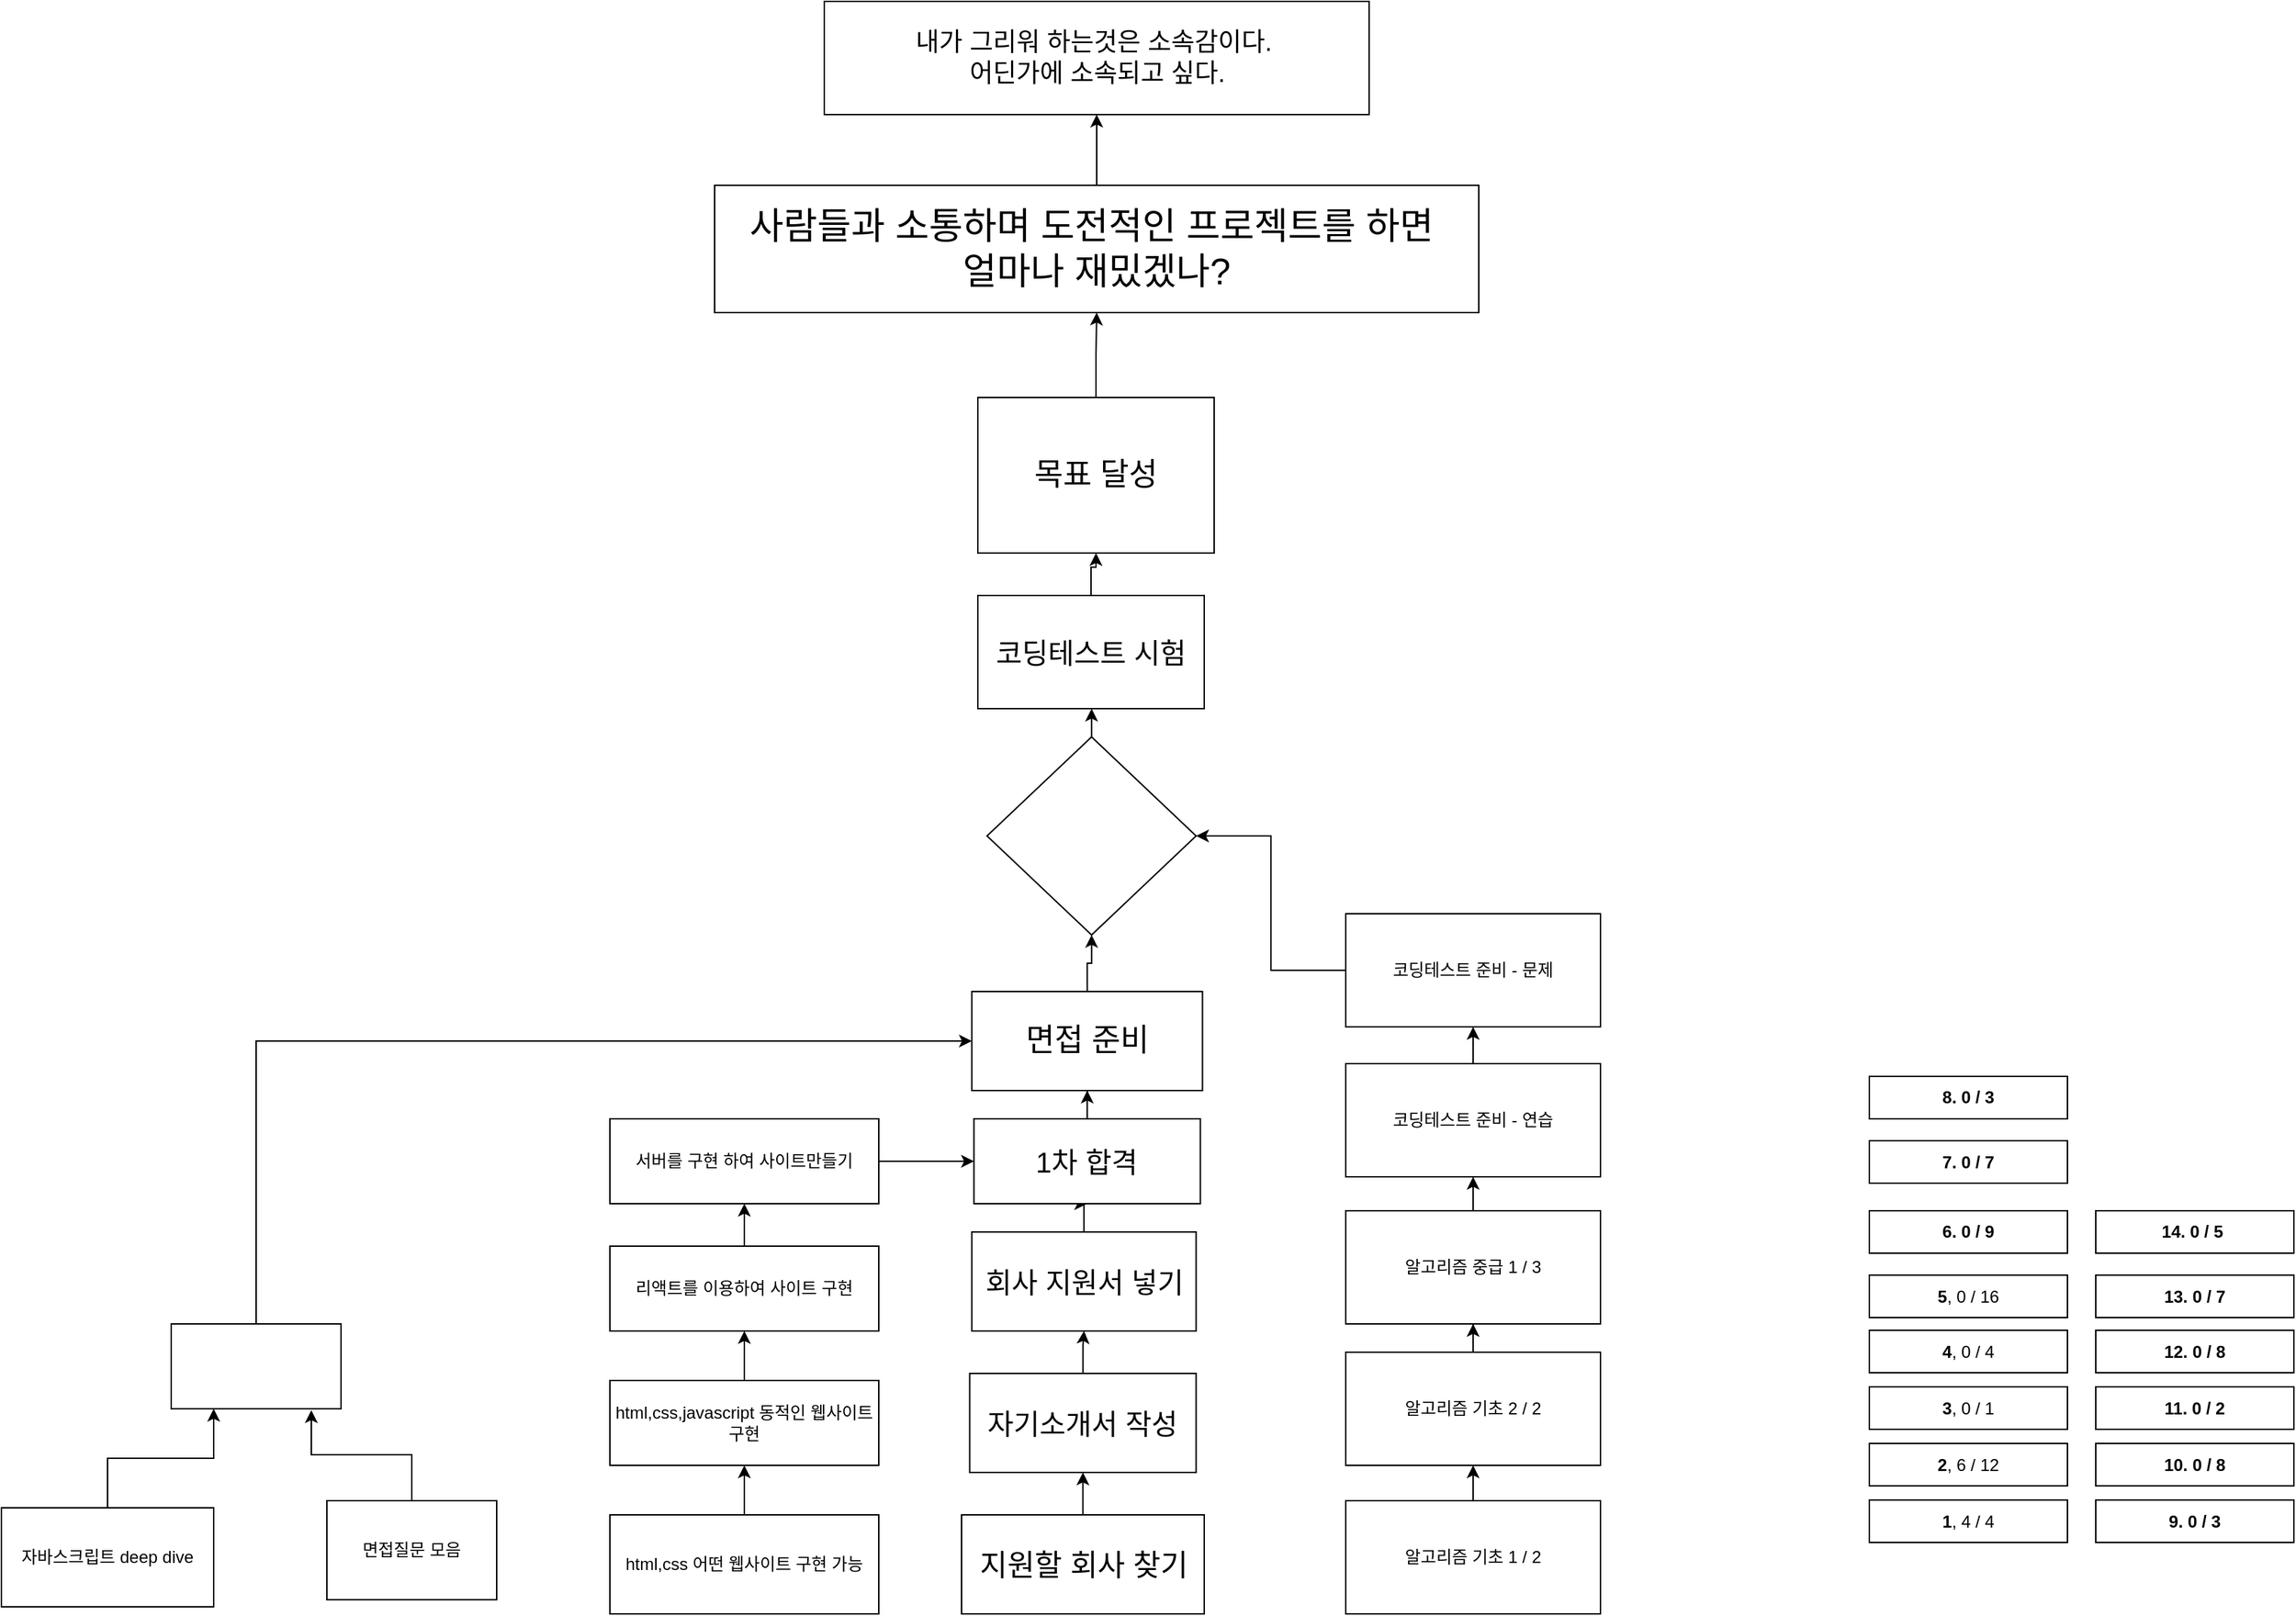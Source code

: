 <mxfile version="14.9.9" type="github">
  <diagram id="SMwGUEMnSgFnPFMBGkIa" name="Page-1">
    <mxGraphModel dx="2500" dy="3234" grid="1" gridSize="10" guides="1" tooltips="1" connect="1" arrows="1" fold="1" page="1" pageScale="1" pageWidth="827" pageHeight="1169" math="0" shadow="0">
      <root>
        <mxCell id="0" />
        <mxCell id="1" parent="0" />
        <mxCell id="18RsudGsqTFJ1O7Z_rHa-3" value="" style="edgeStyle=orthogonalEdgeStyle;rounded=0;orthogonalLoop=1;jettySize=auto;html=1;" parent="1" source="mTh_-4iABWyhHadGjuGW-1" target="18RsudGsqTFJ1O7Z_rHa-2" edge="1">
          <mxGeometry relative="1" as="geometry" />
        </mxCell>
        <mxCell id="mTh_-4iABWyhHadGjuGW-1" value="&lt;font style=&quot;font-size: 22px&quot;&gt;목표 달성&lt;br&gt;&lt;/font&gt;" style="rounded=0;whiteSpace=wrap;html=1;" parent="1" vertex="1">
          <mxGeometry x="330" y="-1140" width="167" height="110" as="geometry" />
        </mxCell>
        <mxCell id="18RsudGsqTFJ1O7Z_rHa-6" style="edgeStyle=orthogonalEdgeStyle;rounded=0;orthogonalLoop=1;jettySize=auto;html=1;exitX=0.5;exitY=0;exitDx=0;exitDy=0;" parent="1" source="mTh_-4iABWyhHadGjuGW-2" target="mTh_-4iABWyhHadGjuGW-5" edge="1">
          <mxGeometry relative="1" as="geometry" />
        </mxCell>
        <mxCell id="mTh_-4iABWyhHadGjuGW-2" value="&lt;font style=&quot;font-size: 20px&quot;&gt;회사 지원서 넣기&lt;/font&gt;" style="rounded=0;whiteSpace=wrap;html=1;" parent="1" vertex="1">
          <mxGeometry x="325.75" y="-550" width="158.5" height="70" as="geometry" />
        </mxCell>
        <mxCell id="18RsudGsqTFJ1O7Z_rHa-8" value="" style="edgeStyle=orthogonalEdgeStyle;rounded=0;orthogonalLoop=1;jettySize=auto;html=1;" parent="1" source="mTh_-4iABWyhHadGjuGW-3" target="mTh_-4iABWyhHadGjuGW-13" edge="1">
          <mxGeometry relative="1" as="geometry" />
        </mxCell>
        <mxCell id="mTh_-4iABWyhHadGjuGW-3" value="&lt;font style=&quot;font-size: 22px&quot;&gt;면접 준비&lt;/font&gt;" style="rounded=0;whiteSpace=wrap;html=1;" parent="1" vertex="1">
          <mxGeometry x="325.75" y="-720" width="163" height="70" as="geometry" />
        </mxCell>
        <mxCell id="18RsudGsqTFJ1O7Z_rHa-1" value="" style="edgeStyle=orthogonalEdgeStyle;rounded=0;orthogonalLoop=1;jettySize=auto;html=1;" parent="1" source="mTh_-4iABWyhHadGjuGW-4" target="mTh_-4iABWyhHadGjuGW-1" edge="1">
          <mxGeometry relative="1" as="geometry" />
        </mxCell>
        <mxCell id="mTh_-4iABWyhHadGjuGW-4" value="&lt;font style=&quot;font-size: 20px&quot;&gt;코딩테스트 시험&lt;/font&gt;" style="rounded=0;whiteSpace=wrap;html=1;" parent="1" vertex="1">
          <mxGeometry x="330" y="-1000" width="160" height="80" as="geometry" />
        </mxCell>
        <mxCell id="18RsudGsqTFJ1O7Z_rHa-7" style="edgeStyle=orthogonalEdgeStyle;rounded=0;orthogonalLoop=1;jettySize=auto;html=1;exitX=0.5;exitY=0;exitDx=0;exitDy=0;" parent="1" source="mTh_-4iABWyhHadGjuGW-5" target="mTh_-4iABWyhHadGjuGW-3" edge="1">
          <mxGeometry relative="1" as="geometry" />
        </mxCell>
        <mxCell id="mTh_-4iABWyhHadGjuGW-5" value="&lt;font style=&quot;font-size: 20px&quot;&gt;1차 합격&lt;/font&gt;" style="rounded=0;whiteSpace=wrap;html=1;" parent="1" vertex="1">
          <mxGeometry x="327.25" y="-630" width="160" height="60" as="geometry" />
        </mxCell>
        <mxCell id="18RsudGsqTFJ1O7Z_rHa-5" value="" style="edgeStyle=orthogonalEdgeStyle;rounded=0;orthogonalLoop=1;jettySize=auto;html=1;" parent="1" source="mTh_-4iABWyhHadGjuGW-6" target="mTh_-4iABWyhHadGjuGW-2" edge="1">
          <mxGeometry relative="1" as="geometry" />
        </mxCell>
        <mxCell id="mTh_-4iABWyhHadGjuGW-6" value="&lt;font style=&quot;font-size: 20px&quot;&gt;자기소개서 작성&lt;/font&gt;" style="rounded=0;whiteSpace=wrap;html=1;" parent="1" vertex="1">
          <mxGeometry x="324.25" y="-450" width="160" height="70" as="geometry" />
        </mxCell>
        <mxCell id="18RsudGsqTFJ1O7Z_rHa-4" value="" style="edgeStyle=orthogonalEdgeStyle;rounded=0;orthogonalLoop=1;jettySize=auto;html=1;" parent="1" source="mTh_-4iABWyhHadGjuGW-7" target="mTh_-4iABWyhHadGjuGW-6" edge="1">
          <mxGeometry relative="1" as="geometry" />
        </mxCell>
        <mxCell id="mTh_-4iABWyhHadGjuGW-7" value="&lt;font style=&quot;font-size: 21px&quot;&gt;지원할 회사 찾기&lt;/font&gt;" style="rounded=0;whiteSpace=wrap;html=1;" parent="1" vertex="1">
          <mxGeometry x="318.5" y="-350" width="171.5" height="70" as="geometry" />
        </mxCell>
        <mxCell id="18RsudGsqTFJ1O7Z_rHa-9" style="edgeStyle=orthogonalEdgeStyle;rounded=0;orthogonalLoop=1;jettySize=auto;html=1;exitX=0.5;exitY=0;exitDx=0;exitDy=0;" parent="1" source="mTh_-4iABWyhHadGjuGW-13" target="mTh_-4iABWyhHadGjuGW-4" edge="1">
          <mxGeometry relative="1" as="geometry" />
        </mxCell>
        <mxCell id="mTh_-4iABWyhHadGjuGW-13" value="" style="rhombus;whiteSpace=wrap;html=1;" parent="1" vertex="1">
          <mxGeometry x="336.5" y="-900" width="147.75" height="140" as="geometry" />
        </mxCell>
        <mxCell id="mTh_-4iABWyhHadGjuGW-19" value="" style="edgeStyle=orthogonalEdgeStyle;rounded=0;orthogonalLoop=1;jettySize=auto;html=1;" parent="1" source="mTh_-4iABWyhHadGjuGW-14" target="mTh_-4iABWyhHadGjuGW-15" edge="1">
          <mxGeometry relative="1" as="geometry" />
        </mxCell>
        <mxCell id="mTh_-4iABWyhHadGjuGW-14" value="알고리즘 기초 1 / 2" style="rounded=0;whiteSpace=wrap;html=1;" parent="1" vertex="1">
          <mxGeometry x="590" y="-360" width="180" height="80" as="geometry" />
        </mxCell>
        <mxCell id="mTh_-4iABWyhHadGjuGW-20" style="edgeStyle=orthogonalEdgeStyle;rounded=0;orthogonalLoop=1;jettySize=auto;html=1;exitX=0.5;exitY=0;exitDx=0;exitDy=0;" parent="1" source="mTh_-4iABWyhHadGjuGW-15" target="mTh_-4iABWyhHadGjuGW-16" edge="1">
          <mxGeometry relative="1" as="geometry" />
        </mxCell>
        <mxCell id="mTh_-4iABWyhHadGjuGW-15" value="알고리즘 기초 2 / 2" style="rounded=0;whiteSpace=wrap;html=1;" parent="1" vertex="1">
          <mxGeometry x="590" y="-465" width="180" height="80" as="geometry" />
        </mxCell>
        <mxCell id="mTh_-4iABWyhHadGjuGW-21" value="" style="edgeStyle=orthogonalEdgeStyle;rounded=0;orthogonalLoop=1;jettySize=auto;html=1;" parent="1" source="mTh_-4iABWyhHadGjuGW-16" target="mTh_-4iABWyhHadGjuGW-17" edge="1">
          <mxGeometry relative="1" as="geometry" />
        </mxCell>
        <mxCell id="mTh_-4iABWyhHadGjuGW-16" value="알고리즘 중급 1 / 3" style="rounded=0;whiteSpace=wrap;html=1;" parent="1" vertex="1">
          <mxGeometry x="590" y="-565" width="180" height="80" as="geometry" />
        </mxCell>
        <mxCell id="mTh_-4iABWyhHadGjuGW-22" value="" style="edgeStyle=orthogonalEdgeStyle;rounded=0;orthogonalLoop=1;jettySize=auto;html=1;" parent="1" source="mTh_-4iABWyhHadGjuGW-17" target="mTh_-4iABWyhHadGjuGW-18" edge="1">
          <mxGeometry relative="1" as="geometry" />
        </mxCell>
        <mxCell id="mTh_-4iABWyhHadGjuGW-17" value="코딩테스트 준비 - 연습" style="rounded=0;whiteSpace=wrap;html=1;" parent="1" vertex="1">
          <mxGeometry x="590" y="-669" width="180" height="80" as="geometry" />
        </mxCell>
        <mxCell id="mTh_-4iABWyhHadGjuGW-25" style="edgeStyle=orthogonalEdgeStyle;rounded=0;orthogonalLoop=1;jettySize=auto;html=1;exitX=0;exitY=0.5;exitDx=0;exitDy=0;entryX=1;entryY=0.5;entryDx=0;entryDy=0;" parent="1" source="mTh_-4iABWyhHadGjuGW-18" target="mTh_-4iABWyhHadGjuGW-13" edge="1">
          <mxGeometry relative="1" as="geometry" />
        </mxCell>
        <mxCell id="mTh_-4iABWyhHadGjuGW-18" value="코딩테스트 준비 - 문제" style="rounded=0;whiteSpace=wrap;html=1;" parent="1" vertex="1">
          <mxGeometry x="590" y="-775" width="180" height="80" as="geometry" />
        </mxCell>
        <mxCell id="mTh_-4iABWyhHadGjuGW-31" value="" style="edgeStyle=orthogonalEdgeStyle;rounded=0;orthogonalLoop=1;jettySize=auto;html=1;" parent="1" source="mTh_-4iABWyhHadGjuGW-26" target="mTh_-4iABWyhHadGjuGW-27" edge="1">
          <mxGeometry relative="1" as="geometry" />
        </mxCell>
        <mxCell id="mTh_-4iABWyhHadGjuGW-26" value="html,css 어떤 웹사이트 구현 가능" style="rounded=0;whiteSpace=wrap;html=1;" parent="1" vertex="1">
          <mxGeometry x="70" y="-350" width="190" height="70" as="geometry" />
        </mxCell>
        <mxCell id="mTh_-4iABWyhHadGjuGW-32" value="" style="edgeStyle=orthogonalEdgeStyle;rounded=0;orthogonalLoop=1;jettySize=auto;html=1;" parent="1" source="mTh_-4iABWyhHadGjuGW-27" target="mTh_-4iABWyhHadGjuGW-29" edge="1">
          <mxGeometry relative="1" as="geometry" />
        </mxCell>
        <mxCell id="mTh_-4iABWyhHadGjuGW-27" value="html,css,javascript 동적인 웹사이트 구현" style="rounded=0;whiteSpace=wrap;html=1;" parent="1" vertex="1">
          <mxGeometry x="70" y="-445" width="190" height="60" as="geometry" />
        </mxCell>
        <mxCell id="mTh_-4iABWyhHadGjuGW-33" value="" style="edgeStyle=orthogonalEdgeStyle;rounded=0;orthogonalLoop=1;jettySize=auto;html=1;" parent="1" source="mTh_-4iABWyhHadGjuGW-29" target="mTh_-4iABWyhHadGjuGW-30" edge="1">
          <mxGeometry relative="1" as="geometry" />
        </mxCell>
        <mxCell id="mTh_-4iABWyhHadGjuGW-29" value="리액트를 이용하여 사이트 구현" style="rounded=0;whiteSpace=wrap;html=1;" parent="1" vertex="1">
          <mxGeometry x="70" y="-540" width="190" height="60" as="geometry" />
        </mxCell>
        <mxCell id="mTh_-4iABWyhHadGjuGW-34" value="" style="edgeStyle=orthogonalEdgeStyle;rounded=0;orthogonalLoop=1;jettySize=auto;html=1;" parent="1" source="mTh_-4iABWyhHadGjuGW-30" target="mTh_-4iABWyhHadGjuGW-5" edge="1">
          <mxGeometry relative="1" as="geometry" />
        </mxCell>
        <mxCell id="mTh_-4iABWyhHadGjuGW-30" value="서버를 구현 하여 사이트만들기" style="rounded=0;whiteSpace=wrap;html=1;" parent="1" vertex="1">
          <mxGeometry x="70" y="-630" width="190" height="60" as="geometry" />
        </mxCell>
        <mxCell id="mTh_-4iABWyhHadGjuGW-39" style="edgeStyle=orthogonalEdgeStyle;rounded=0;orthogonalLoop=1;jettySize=auto;html=1;entryX=0.25;entryY=1;entryDx=0;entryDy=0;" parent="1" source="mTh_-4iABWyhHadGjuGW-35" target="mTh_-4iABWyhHadGjuGW-37" edge="1">
          <mxGeometry relative="1" as="geometry" />
        </mxCell>
        <mxCell id="mTh_-4iABWyhHadGjuGW-35" value="자바스크립트 deep dive" style="rounded=0;whiteSpace=wrap;html=1;" parent="1" vertex="1">
          <mxGeometry x="-360" y="-355" width="150" height="70" as="geometry" />
        </mxCell>
        <mxCell id="mTh_-4iABWyhHadGjuGW-38" value="" style="edgeStyle=orthogonalEdgeStyle;rounded=0;orthogonalLoop=1;jettySize=auto;html=1;entryX=0.825;entryY=1.017;entryDx=0;entryDy=0;entryPerimeter=0;" parent="1" source="mTh_-4iABWyhHadGjuGW-36" target="mTh_-4iABWyhHadGjuGW-37" edge="1">
          <mxGeometry relative="1" as="geometry">
            <mxPoint x="-120" y="-400" as="targetPoint" />
          </mxGeometry>
        </mxCell>
        <mxCell id="mTh_-4iABWyhHadGjuGW-36" value="면접질문 모음" style="rounded=0;whiteSpace=wrap;html=1;" parent="1" vertex="1">
          <mxGeometry x="-130" y="-360" width="120" height="70" as="geometry" />
        </mxCell>
        <mxCell id="mTh_-4iABWyhHadGjuGW-40" style="edgeStyle=orthogonalEdgeStyle;rounded=0;orthogonalLoop=1;jettySize=auto;html=1;entryX=0;entryY=0.5;entryDx=0;entryDy=0;" parent="1" source="mTh_-4iABWyhHadGjuGW-37" target="mTh_-4iABWyhHadGjuGW-3" edge="1">
          <mxGeometry relative="1" as="geometry">
            <Array as="points">
              <mxPoint x="-180" y="-685" />
            </Array>
          </mxGeometry>
        </mxCell>
        <mxCell id="mTh_-4iABWyhHadGjuGW-37" value="" style="rounded=0;whiteSpace=wrap;html=1;" parent="1" vertex="1">
          <mxGeometry x="-240" y="-485" width="120" height="60" as="geometry" />
        </mxCell>
        <mxCell id="mTh_-4iABWyhHadGjuGW-42" value="&lt;b&gt;1&lt;/b&gt;, 4 / 4&lt;span style=&quot;color: rgba(0 , 0 , 0 , 0) ; font-family: monospace ; font-size: 0px&quot;&gt;%3CmxGraphModel%3E%3Croot%3E%3CmxCell%20id%3D%220%22%2F%3E%3CmxCell%20id%3D%221%22%20parent%3D%220%22%2F%3E%3CmxCell%20id%3D%222%22%20value%3D%22%EC%BD%94%EB%94%A9%ED%85%8C%EC%8A%A4%ED%8A%B8%20%EC%A4%80%EB%B9%84%20-%20%EC%97%B0%EC%8A%B5%22%20style%3D%22rounded%3D0%3BwhiteSpace%3Dwrap%3Bhtml%3D1%3B%22%20vertex%3D%221%22%20parent%3D%221%22%3E%3CmxGeometry%20x%3D%22827%22%20y%3D%22-664%22%20width%3D%22180%22%20height%3D%2280%22%20as%3D%22geometry%22%2F%3E%3C%2FmxCell%3E%3C%2Froot%3E%3C%2FmxGraphModel%3E&lt;/span&gt;" style="rounded=0;whiteSpace=wrap;html=1;" parent="1" vertex="1">
          <mxGeometry x="960" y="-360.5" width="140" height="30" as="geometry" />
        </mxCell>
        <mxCell id="mTh_-4iABWyhHadGjuGW-43" value="&lt;b&gt;2&lt;/b&gt;, 6 / 12&lt;span style=&quot;color: rgba(0 , 0 , 0 , 0) ; font-family: monospace ; font-size: 0px&quot;&gt;%3CmxGraphModel%3E%3Croot%3E%3CmxCell%20id%3D%220%22%2F%3E%3CmxCell%20id%3D%221%22%20parent%3D%220%22%2F%3E%3CmxCell%20id%3D%222%22%20value%3D%22%EC%BD%94%EB%94%A9%ED%85%8C%EC%8A%A4%ED%8A%B8%20%EC%A4%80%EB%B9%84%20-%20%EC%97%B0%EC%8A%B5%22%20style%3D%22rounded%3D0%3BwhiteSpace%3Dwrap%3Bhtml%3D1%3B%22%20vertex%3D%221%22%20parent%3D%221%22%3E%3CmxGeometry%20x%3D%22827%22%20y%3D%22-664%22%20width%3D%22180%22%20height%3D%2280%22%20as%3D%22geometry%22%2F%3E%3C%2FmxCell%3E%3C%2Froot%3E%3C%2FmxGraphModel%&lt;/span&gt;" style="rounded=0;whiteSpace=wrap;html=1;" parent="1" vertex="1">
          <mxGeometry x="960" y="-400.5" width="140" height="30" as="geometry" />
        </mxCell>
        <mxCell id="mTh_-4iABWyhHadGjuGW-44" value="&lt;b&gt;3&lt;/b&gt;, 0 / 1&lt;span style=&quot;color: rgba(0 , 0 , 0 , 0) ; font-family: monospace ; font-size: 0px&quot;&gt;%3CmxGraphModel%3E%3Croot%3E%3CmxCell%20id%3D%220%22%2F%3E%3CmxCell%20id%3D%221%22%20parent%3D%220%22%2F%3E%3CmxCell%20id%3D%222%22%20value%3D%22%EC%BD%94%EB%94%A9%ED%85%8C%EC%8A%A4%ED%8A%B8%20%EC%A4%80%EB%B9%84%20-%20%EC%97%B0%EC%8A%B5%22%20style%3D%22rounded%3D0%3BwhiteSpace%3Dwrap%3Bhtml%3D1%3B%22%20vertex%3D%221%22%20parent%3D%221%22%3E%3CmxGeometry%20x%3D%22827%22%20y%3D%22-664%22%20width%3D%22180%22%20height%3D%2280%22%20as%3D%22geometry%22%2F%3E%3C%2FmxCell%3E%3C%2Froot%3E%3C%2FmxGraphModel%&lt;/span&gt;" style="rounded=0;whiteSpace=wrap;html=1;" parent="1" vertex="1">
          <mxGeometry x="960" y="-440.5" width="140" height="30" as="geometry" />
        </mxCell>
        <mxCell id="mTh_-4iABWyhHadGjuGW-45" value="&lt;b&gt;4&lt;/b&gt;, 0 / 4&lt;span style=&quot;color: rgba(0 , 0 , 0 , 0) ; font-family: monospace ; font-size: 0px&quot;&gt;%3CmxGraphModel%3E%3Croot%3E%3CmxCell%20id%3D%220%22%2F%3E%3CmxCell%20id%3D%221%22%20parent%3D%220%22%2F%3E%3CmxCell%20id%3D%222%22%20value%3D%22%EC%BD%94%EB%94%A9%ED%85%8C%EC%8A%A4%ED%8A%B8%20%EC%A4%80%EB%B9%84%20-%20%EC%97%B0%EC%8A%B5%22%20style%3D%22rounded%3D0%3BwhiteSpace%3Dwrap%3Bhtml%3D1%3B%22%20vertex%3D%221%22%20parent%3D%221%22%3E%3CmxGeometry%20x%3D%22827%22%20y%3D%22-664%22%20width%3D%22180%22%20height%3D%2280%22%20as%3D%22geometry%22%2F%3E%3C%2FmxCell%3E%3C%2Froot%3E%3C%2FmxGraphModel%&lt;/span&gt;" style="rounded=0;whiteSpace=wrap;html=1;" parent="1" vertex="1">
          <mxGeometry x="960" y="-480.5" width="140" height="30" as="geometry" />
        </mxCell>
        <mxCell id="mTh_-4iABWyhHadGjuGW-46" value="&lt;b&gt;5&lt;/b&gt;, 0 / 16&lt;span style=&quot;color: rgba(0 , 0 , 0 , 0) ; font-family: monospace ; font-size: 0px&quot;&gt;%3CmxGraphModel%3E%3Croot%3E%3CmxCell%20id%3D%220%22%2F%3E%3CmxCell%20id%3D%221%22%20parent%3D%220%22%2F%3E%3CmxCell%20id%3D%222%22%20value%3D%22%EC%BD%94%EB%94%A9%ED%85%8C%EC%8A%A4%ED%8A%B8%20%EC%A4%80%EB%B9%84%20-%20%EC%97%B0%EC%8A%B5%22%20style%3D%22rounded%3D0%3BwhiteSpace%3Dwrap%3Bhtml%3D1%3B%22%20vertex%3D%221%22%20parent%3D%221%22%3E%3CmxGeometry%20x%3D%22827%22%20y%3D%22-664%22%20width%3D%22180%22%20height%3D%2280%22%20as%3D%22geometry%22%2F%3E%3C%2FmxCell%3E%3C%2Froot%3E%3C%2FmxGraphModel&lt;/span&gt;" style="rounded=0;whiteSpace=wrap;html=1;" parent="1" vertex="1">
          <mxGeometry x="960" y="-519.5" width="140" height="30" as="geometry" />
        </mxCell>
        <mxCell id="mTh_-4iABWyhHadGjuGW-47" value="&lt;b&gt;6. 0 / 9&lt;/b&gt;" style="rounded=0;whiteSpace=wrap;html=1;" parent="1" vertex="1">
          <mxGeometry x="960" y="-565" width="140" height="30" as="geometry" />
        </mxCell>
        <mxCell id="mTh_-4iABWyhHadGjuGW-48" value="&lt;b&gt;7. 0 / 7&lt;/b&gt;" style="rounded=0;whiteSpace=wrap;html=1;" parent="1" vertex="1">
          <mxGeometry x="960" y="-614.5" width="140" height="30" as="geometry" />
        </mxCell>
        <mxCell id="mTh_-4iABWyhHadGjuGW-49" value="&lt;div&gt;&lt;b&gt;8. 0 / 3&lt;/b&gt;&lt;/div&gt;" style="rounded=0;whiteSpace=wrap;html=1;" parent="1" vertex="1">
          <mxGeometry x="960" y="-660" width="140" height="30" as="geometry" />
        </mxCell>
        <mxCell id="mTh_-4iABWyhHadGjuGW-50" value="&lt;b&gt;9. 0 / 3&lt;/b&gt;" style="rounded=0;whiteSpace=wrap;html=1;" parent="1" vertex="1">
          <mxGeometry x="1120" y="-360.5" width="140" height="30" as="geometry" />
        </mxCell>
        <mxCell id="mTh_-4iABWyhHadGjuGW-51" value="&lt;b&gt;10. 0 / 8&lt;/b&gt;" style="rounded=0;whiteSpace=wrap;html=1;" parent="1" vertex="1">
          <mxGeometry x="1120" y="-400.5" width="140" height="30" as="geometry" />
        </mxCell>
        <mxCell id="mTh_-4iABWyhHadGjuGW-52" value="&lt;b&gt;11. 0 / 2&lt;/b&gt;" style="rounded=0;whiteSpace=wrap;html=1;" parent="1" vertex="1">
          <mxGeometry x="1120" y="-440.5" width="140" height="30" as="geometry" />
        </mxCell>
        <mxCell id="mTh_-4iABWyhHadGjuGW-53" value="&lt;b&gt;12. 0 / 8&lt;/b&gt;" style="rounded=0;whiteSpace=wrap;html=1;" parent="1" vertex="1">
          <mxGeometry x="1120" y="-480.5" width="140" height="30" as="geometry" />
        </mxCell>
        <mxCell id="mTh_-4iABWyhHadGjuGW-54" value="&lt;b&gt;13. 0 / 7&lt;/b&gt;" style="rounded=0;whiteSpace=wrap;html=1;" parent="1" vertex="1">
          <mxGeometry x="1120" y="-519.5" width="140" height="30" as="geometry" />
        </mxCell>
        <mxCell id="mTh_-4iABWyhHadGjuGW-55" value="&lt;b&gt;14. 0 / 5&amp;nbsp;&lt;/b&gt;" style="rounded=0;whiteSpace=wrap;html=1;" parent="1" vertex="1">
          <mxGeometry x="1120" y="-565" width="140" height="30" as="geometry" />
        </mxCell>
        <mxCell id="BDkJNnGbewyETewIVnR9-2" value="" style="edgeStyle=orthogonalEdgeStyle;rounded=0;orthogonalLoop=1;jettySize=auto;html=1;" edge="1" parent="1" source="18RsudGsqTFJ1O7Z_rHa-2" target="BDkJNnGbewyETewIVnR9-1">
          <mxGeometry relative="1" as="geometry" />
        </mxCell>
        <mxCell id="18RsudGsqTFJ1O7Z_rHa-2" value="&lt;font style=&quot;font-size: 26px&quot;&gt;사람들과 소통하며 도전적인 프로젝트를 하면&amp;nbsp;&lt;br&gt;얼마나 재밌겠나?&lt;/font&gt;" style="rounded=0;whiteSpace=wrap;html=1;" parent="1" vertex="1">
          <mxGeometry x="144" y="-1290" width="540" height="90" as="geometry" />
        </mxCell>
        <mxCell id="BDkJNnGbewyETewIVnR9-1" value="&lt;font style=&quot;font-size: 18px&quot;&gt;내가 그리워 하는것은 소속감이다.&amp;nbsp;&lt;br&gt;어딘가에 소속되고 싶다.&lt;/font&gt;" style="rounded=0;whiteSpace=wrap;html=1;" vertex="1" parent="1">
          <mxGeometry x="221.5" y="-1420" width="385" height="80" as="geometry" />
        </mxCell>
      </root>
    </mxGraphModel>
  </diagram>
</mxfile>
